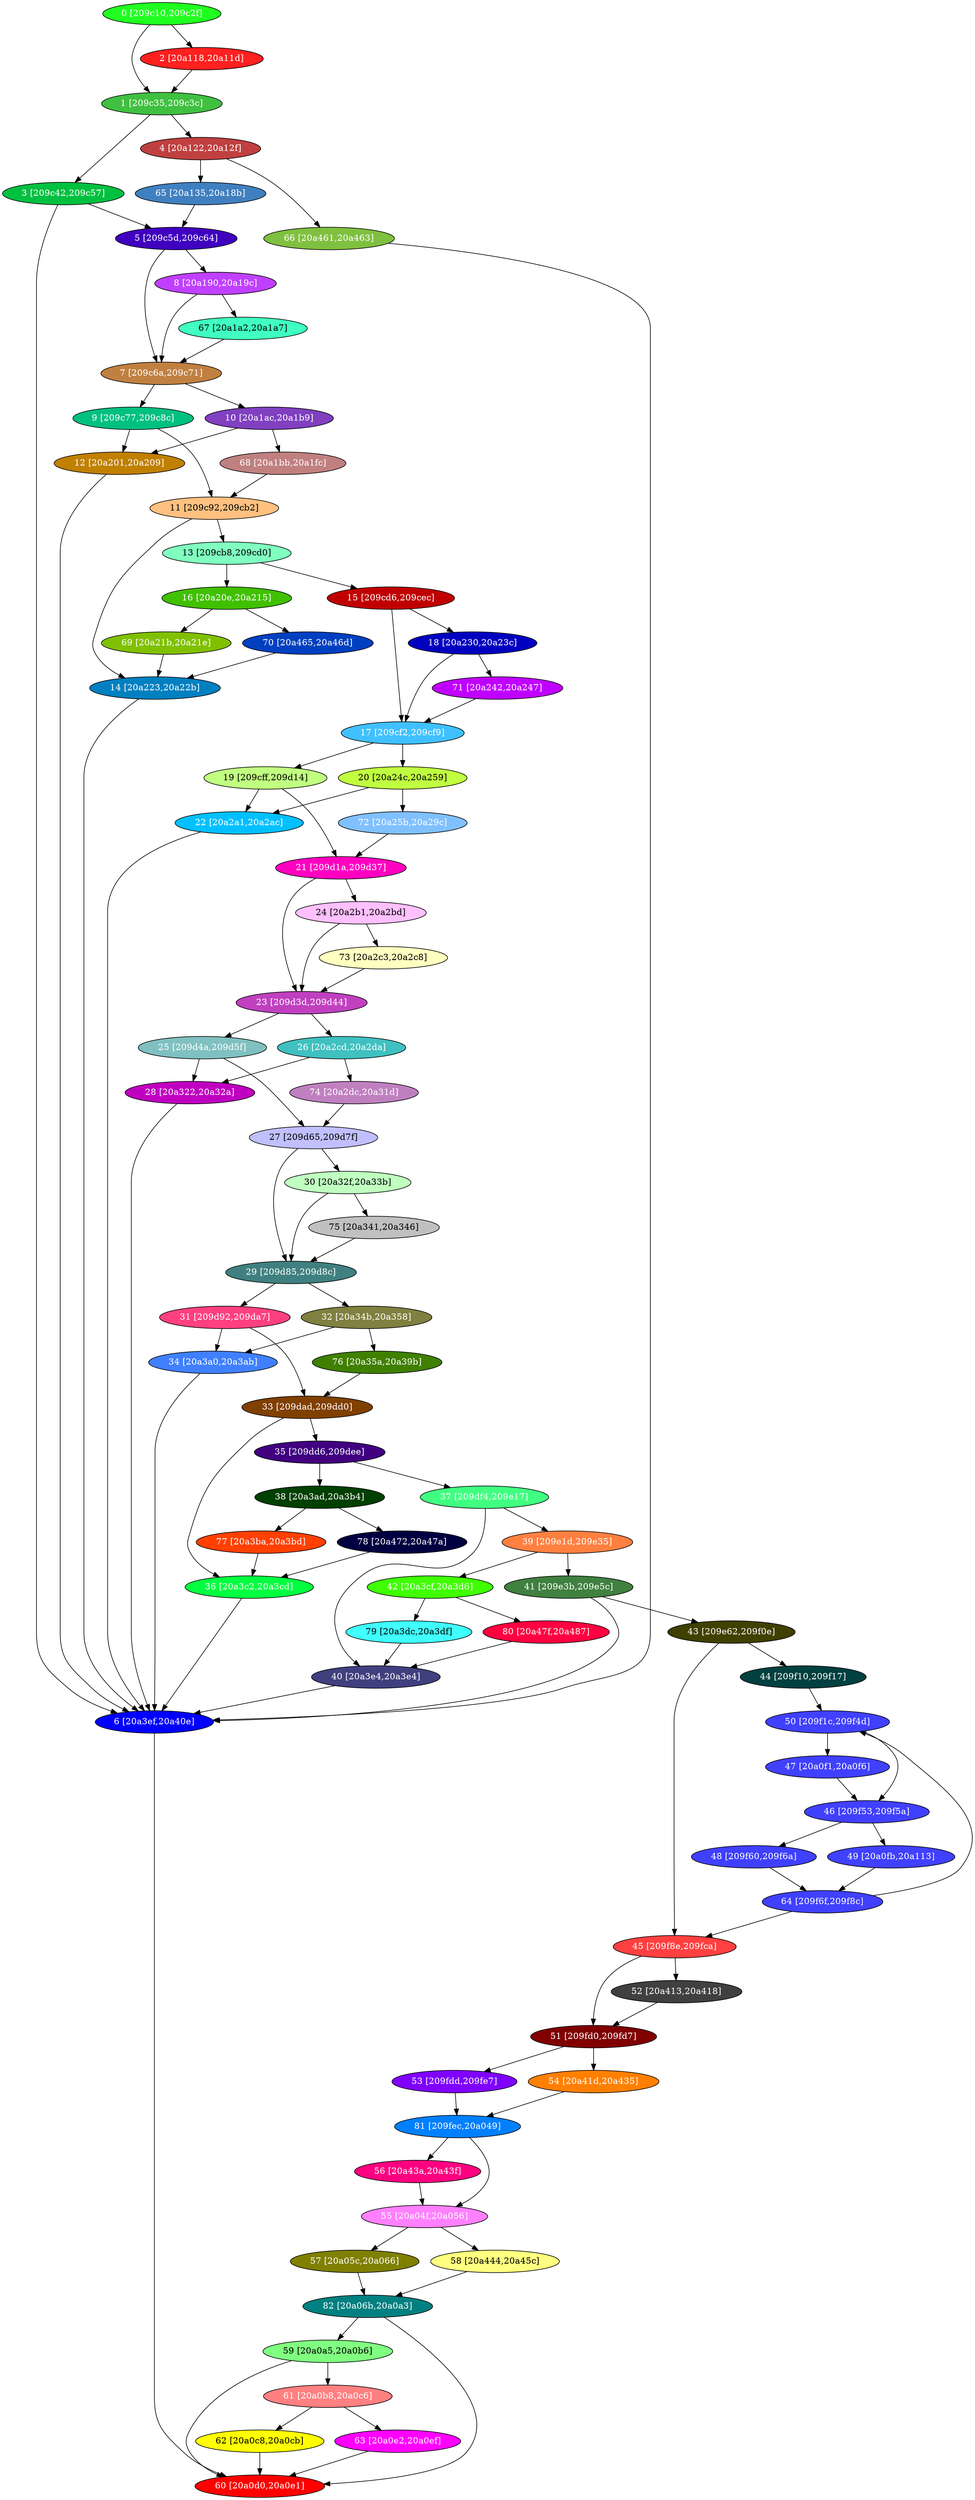 diGraph libnss3{
	libnss3_0  [style=filled fillcolor="#20FF20" fontcolor="#ffffff" shape=oval label="0 [209c10,209c2f]"]
	libnss3_1  [style=filled fillcolor="#40C040" fontcolor="#ffffff" shape=oval label="1 [209c35,209c3c]"]
	libnss3_2  [style=filled fillcolor="#FF2020" fontcolor="#ffffff" shape=oval label="2 [20a118,20a11d]"]
	libnss3_3  [style=filled fillcolor="#00C040" fontcolor="#ffffff" shape=oval label="3 [209c42,209c57]"]
	libnss3_4  [style=filled fillcolor="#C04040" fontcolor="#ffffff" shape=oval label="4 [20a122,20a12f]"]
	libnss3_5  [style=filled fillcolor="#4000C0" fontcolor="#ffffff" shape=oval label="5 [209c5d,209c64]"]
	libnss3_6  [style=filled fillcolor="#0000FF" fontcolor="#ffffff" shape=oval label="6 [20a3ef,20a40e]"]
	libnss3_7  [style=filled fillcolor="#C08040" fontcolor="#ffffff" shape=oval label="7 [209c6a,209c71]"]
	libnss3_8  [style=filled fillcolor="#C040FF" fontcolor="#ffffff" shape=oval label="8 [20a190,20a19c]"]
	libnss3_9  [style=filled fillcolor="#00C080" fontcolor="#ffffff" shape=oval label="9 [209c77,209c8c]"]
	libnss3_a  [style=filled fillcolor="#8040C0" fontcolor="#ffffff" shape=oval label="10 [20a1ac,20a1b9]"]
	libnss3_b  [style=filled fillcolor="#FFC080" fontcolor="#000000" shape=oval label="11 [209c92,209cb2]"]
	libnss3_c  [style=filled fillcolor="#C08000" fontcolor="#ffffff" shape=oval label="12 [20a201,20a209]"]
	libnss3_d  [style=filled fillcolor="#80FFC0" fontcolor="#000000" shape=oval label="13 [209cb8,209cd0]"]
	libnss3_e  [style=filled fillcolor="#0080C0" fontcolor="#ffffff" shape=oval label="14 [20a223,20a22b]"]
	libnss3_f  [style=filled fillcolor="#C00000" fontcolor="#ffffff" shape=oval label="15 [209cd6,209cec]"]
	libnss3_10  [style=filled fillcolor="#40C000" fontcolor="#ffffff" shape=oval label="16 [20a20e,20a215]"]
	libnss3_11  [style=filled fillcolor="#40C0FF" fontcolor="#ffffff" shape=oval label="17 [209cf2,209cf9]"]
	libnss3_12  [style=filled fillcolor="#0000C0" fontcolor="#ffffff" shape=oval label="18 [20a230,20a23c]"]
	libnss3_13  [style=filled fillcolor="#C0FF80" fontcolor="#000000" shape=oval label="19 [209cff,209d14]"]
	libnss3_14  [style=filled fillcolor="#C0FF40" fontcolor="#000000" shape=oval label="20 [20a24c,20a259]"]
	libnss3_15  [style=filled fillcolor="#FF00C0" fontcolor="#ffffff" shape=oval label="21 [209d1a,209d37]"]
	libnss3_16  [style=filled fillcolor="#00C0FF" fontcolor="#ffffff" shape=oval label="22 [20a2a1,20a2ac]"]
	libnss3_17  [style=filled fillcolor="#C040C0" fontcolor="#ffffff" shape=oval label="23 [209d3d,209d44]"]
	libnss3_18  [style=filled fillcolor="#FFC0FF" fontcolor="#000000" shape=oval label="24 [20a2b1,20a2bd]"]
	libnss3_19  [style=filled fillcolor="#80C0C0" fontcolor="#ffffff" shape=oval label="25 [209d4a,209d5f]"]
	libnss3_1a  [style=filled fillcolor="#40C0C0" fontcolor="#ffffff" shape=oval label="26 [20a2cd,20a2da]"]
	libnss3_1b  [style=filled fillcolor="#C0C0FF" fontcolor="#000000" shape=oval label="27 [209d65,209d7f]"]
	libnss3_1c  [style=filled fillcolor="#C000C0" fontcolor="#ffffff" shape=oval label="28 [20a322,20a32a]"]
	libnss3_1d  [style=filled fillcolor="#408080" fontcolor="#ffffff" shape=oval label="29 [209d85,209d8c]"]
	libnss3_1e  [style=filled fillcolor="#C0FFC0" fontcolor="#000000" shape=oval label="30 [20a32f,20a33b]"]
	libnss3_1f  [style=filled fillcolor="#FF4080" fontcolor="#ffffff" shape=oval label="31 [209d92,209da7]"]
	libnss3_20  [style=filled fillcolor="#808040" fontcolor="#ffffff" shape=oval label="32 [20a34b,20a358]"]
	libnss3_21  [style=filled fillcolor="#804000" fontcolor="#ffffff" shape=oval label="33 [209dad,209dd0]"]
	libnss3_22  [style=filled fillcolor="#4080FF" fontcolor="#ffffff" shape=oval label="34 [20a3a0,20a3ab]"]
	libnss3_23  [style=filled fillcolor="#400080" fontcolor="#ffffff" shape=oval label="35 [209dd6,209dee]"]
	libnss3_24  [style=filled fillcolor="#00FF40" fontcolor="#ffffff" shape=oval label="36 [20a3c2,20a3cd]"]
	libnss3_25  [style=filled fillcolor="#40FF80" fontcolor="#ffffff" shape=oval label="37 [209df4,209e17]"]
	libnss3_26  [style=filled fillcolor="#004000" fontcolor="#ffffff" shape=oval label="38 [20a3ad,20a3b4]"]
	libnss3_27  [style=filled fillcolor="#FF8040" fontcolor="#ffffff" shape=oval label="39 [209e1d,209e35]"]
	libnss3_28  [style=filled fillcolor="#404080" fontcolor="#ffffff" shape=oval label="40 [20a3e4,20a3e4]"]
	libnss3_29  [style=filled fillcolor="#408040" fontcolor="#ffffff" shape=oval label="41 [209e3b,209e5c]"]
	libnss3_2a  [style=filled fillcolor="#40FF00" fontcolor="#ffffff" shape=oval label="42 [20a3cf,20a3d6]"]
	libnss3_2b  [style=filled fillcolor="#404000" fontcolor="#ffffff" shape=oval label="43 [209e62,209f0e]"]
	libnss3_2c  [style=filled fillcolor="#004040" fontcolor="#ffffff" shape=oval label="44 [209f10,209f17]"]
	libnss3_2d  [style=filled fillcolor="#FF4040" fontcolor="#ffffff" shape=oval label="45 [209f8e,209fca]"]
	libnss3_2e  [style=filled fillcolor="#4040FF" fontcolor="#ffffff" shape=oval label="46 [209f53,209f5a]"]
	libnss3_2f  [style=filled fillcolor="#4040FF" fontcolor="#ffffff" shape=oval label="47 [20a0f1,20a0f6]"]
	libnss3_30  [style=filled fillcolor="#4040FF" fontcolor="#ffffff" shape=oval label="48 [209f60,209f6a]"]
	libnss3_31  [style=filled fillcolor="#4040FF" fontcolor="#ffffff" shape=oval label="49 [20a0fb,20a113]"]
	libnss3_32  [style=filled fillcolor="#4040FF" fontcolor="#ffffff" shape=oval label="50 [209f1c,209f4d]"]
	libnss3_33  [style=filled fillcolor="#800000" fontcolor="#ffffff" shape=oval label="51 [209fd0,209fd7]"]
	libnss3_34  [style=filled fillcolor="#404040" fontcolor="#ffffff" shape=oval label="52 [20a413,20a418]"]
	libnss3_35  [style=filled fillcolor="#8000FF" fontcolor="#ffffff" shape=oval label="53 [209fdd,209fe7]"]
	libnss3_36  [style=filled fillcolor="#FF8000" fontcolor="#ffffff" shape=oval label="54 [20a41d,20a435]"]
	libnss3_37  [style=filled fillcolor="#FF80FF" fontcolor="#ffffff" shape=oval label="55 [20a04f,20a056]"]
	libnss3_38  [style=filled fillcolor="#FF0080" fontcolor="#ffffff" shape=oval label="56 [20a43a,20a43f]"]
	libnss3_39  [style=filled fillcolor="#808000" fontcolor="#ffffff" shape=oval label="57 [20a05c,20a066]"]
	libnss3_3a  [style=filled fillcolor="#FFFF80" fontcolor="#000000" shape=oval label="58 [20a444,20a45c]"]
	libnss3_3b  [style=filled fillcolor="#80FF80" fontcolor="#000000" shape=oval label="59 [20a0a5,20a0b6]"]
	libnss3_3c  [style=filled fillcolor="#FF0000" fontcolor="#ffffff" shape=oval label="60 [20a0d0,20a0e1]"]
	libnss3_3d  [style=filled fillcolor="#FF8080" fontcolor="#ffffff" shape=oval label="61 [20a0b8,20a0c6]"]
	libnss3_3e  [style=filled fillcolor="#FFFF00" fontcolor="#000000" shape=oval label="62 [20a0c8,20a0cb]"]
	libnss3_3f  [style=filled fillcolor="#FF00FF" fontcolor="#ffffff" shape=oval label="63 [20a0e2,20a0ef]"]
	libnss3_40  [style=filled fillcolor="#4040FF" fontcolor="#ffffff" shape=oval label="64 [209f6f,209f8c]"]
	libnss3_41  [style=filled fillcolor="#4080C0" fontcolor="#ffffff" shape=oval label="65 [20a135,20a18b]"]
	libnss3_42  [style=filled fillcolor="#80C040" fontcolor="#ffffff" shape=oval label="66 [20a461,20a463]"]
	libnss3_43  [style=filled fillcolor="#40FFC0" fontcolor="#000000" shape=oval label="67 [20a1a2,20a1a7]"]
	libnss3_44  [style=filled fillcolor="#C08080" fontcolor="#ffffff" shape=oval label="68 [20a1bb,20a1fc]"]
	libnss3_45  [style=filled fillcolor="#80C000" fontcolor="#ffffff" shape=oval label="69 [20a21b,20a21e]"]
	libnss3_46  [style=filled fillcolor="#0040C0" fontcolor="#ffffff" shape=oval label="70 [20a465,20a46d]"]
	libnss3_47  [style=filled fillcolor="#C000FF" fontcolor="#ffffff" shape=oval label="71 [20a242,20a247]"]
	libnss3_48  [style=filled fillcolor="#80C0FF" fontcolor="#ffffff" shape=oval label="72 [20a25b,20a29c]"]
	libnss3_49  [style=filled fillcolor="#FFFFC0" fontcolor="#000000" shape=oval label="73 [20a2c3,20a2c8]"]
	libnss3_4a  [style=filled fillcolor="#C080C0" fontcolor="#ffffff" shape=oval label="74 [20a2dc,20a31d]"]
	libnss3_4b  [style=filled fillcolor="#C0C0C0" fontcolor="#000000" shape=oval label="75 [20a341,20a346]"]
	libnss3_4c  [style=filled fillcolor="#408000" fontcolor="#ffffff" shape=oval label="76 [20a35a,20a39b]"]
	libnss3_4d  [style=filled fillcolor="#FF4000" fontcolor="#ffffff" shape=oval label="77 [20a3ba,20a3bd]"]
	libnss3_4e  [style=filled fillcolor="#000040" fontcolor="#ffffff" shape=oval label="78 [20a472,20a47a]"]
	libnss3_4f  [style=filled fillcolor="#40FFFF" fontcolor="#000000" shape=oval label="79 [20a3dc,20a3df]"]
	libnss3_50  [style=filled fillcolor="#FF0040" fontcolor="#ffffff" shape=oval label="80 [20a47f,20a487]"]
	libnss3_51  [style=filled fillcolor="#0080FF" fontcolor="#ffffff" shape=oval label="81 [209fec,20a049]"]
	libnss3_52  [style=filled fillcolor="#008080" fontcolor="#ffffff" shape=oval label="82 [20a06b,20a0a3]"]

	libnss3_0 -> libnss3_1
	libnss3_0 -> libnss3_2
	libnss3_1 -> libnss3_3
	libnss3_1 -> libnss3_4
	libnss3_2 -> libnss3_1
	libnss3_3 -> libnss3_5
	libnss3_3 -> libnss3_6
	libnss3_4 -> libnss3_41
	libnss3_4 -> libnss3_42
	libnss3_5 -> libnss3_7
	libnss3_5 -> libnss3_8
	libnss3_6 -> libnss3_3c
	libnss3_7 -> libnss3_9
	libnss3_7 -> libnss3_a
	libnss3_8 -> libnss3_7
	libnss3_8 -> libnss3_43
	libnss3_9 -> libnss3_b
	libnss3_9 -> libnss3_c
	libnss3_a -> libnss3_c
	libnss3_a -> libnss3_44
	libnss3_b -> libnss3_d
	libnss3_b -> libnss3_e
	libnss3_c -> libnss3_6
	libnss3_d -> libnss3_f
	libnss3_d -> libnss3_10
	libnss3_e -> libnss3_6
	libnss3_f -> libnss3_11
	libnss3_f -> libnss3_12
	libnss3_10 -> libnss3_45
	libnss3_10 -> libnss3_46
	libnss3_11 -> libnss3_13
	libnss3_11 -> libnss3_14
	libnss3_12 -> libnss3_11
	libnss3_12 -> libnss3_47
	libnss3_13 -> libnss3_15
	libnss3_13 -> libnss3_16
	libnss3_14 -> libnss3_16
	libnss3_14 -> libnss3_48
	libnss3_15 -> libnss3_17
	libnss3_15 -> libnss3_18
	libnss3_16 -> libnss3_6
	libnss3_17 -> libnss3_19
	libnss3_17 -> libnss3_1a
	libnss3_18 -> libnss3_17
	libnss3_18 -> libnss3_49
	libnss3_19 -> libnss3_1b
	libnss3_19 -> libnss3_1c
	libnss3_1a -> libnss3_1c
	libnss3_1a -> libnss3_4a
	libnss3_1b -> libnss3_1d
	libnss3_1b -> libnss3_1e
	libnss3_1c -> libnss3_6
	libnss3_1d -> libnss3_1f
	libnss3_1d -> libnss3_20
	libnss3_1e -> libnss3_1d
	libnss3_1e -> libnss3_4b
	libnss3_1f -> libnss3_21
	libnss3_1f -> libnss3_22
	libnss3_20 -> libnss3_22
	libnss3_20 -> libnss3_4c
	libnss3_21 -> libnss3_23
	libnss3_21 -> libnss3_24
	libnss3_22 -> libnss3_6
	libnss3_23 -> libnss3_25
	libnss3_23 -> libnss3_26
	libnss3_24 -> libnss3_6
	libnss3_25 -> libnss3_27
	libnss3_25 -> libnss3_28
	libnss3_26 -> libnss3_4d
	libnss3_26 -> libnss3_4e
	libnss3_27 -> libnss3_29
	libnss3_27 -> libnss3_2a
	libnss3_28 -> libnss3_6
	libnss3_29 -> libnss3_6
	libnss3_29 -> libnss3_2b
	libnss3_2a -> libnss3_4f
	libnss3_2a -> libnss3_50
	libnss3_2b -> libnss3_2c
	libnss3_2b -> libnss3_2d
	libnss3_2c -> libnss3_32
	libnss3_2d -> libnss3_33
	libnss3_2d -> libnss3_34
	libnss3_2e -> libnss3_30
	libnss3_2e -> libnss3_31
	libnss3_2f -> libnss3_2e
	libnss3_30 -> libnss3_40
	libnss3_31 -> libnss3_40
	libnss3_32 -> libnss3_2e
	libnss3_32 -> libnss3_2f
	libnss3_33 -> libnss3_35
	libnss3_33 -> libnss3_36
	libnss3_34 -> libnss3_33
	libnss3_35 -> libnss3_51
	libnss3_36 -> libnss3_51
	libnss3_37 -> libnss3_39
	libnss3_37 -> libnss3_3a
	libnss3_38 -> libnss3_37
	libnss3_39 -> libnss3_52
	libnss3_3a -> libnss3_52
	libnss3_3b -> libnss3_3c
	libnss3_3b -> libnss3_3d
	libnss3_3d -> libnss3_3e
	libnss3_3d -> libnss3_3f
	libnss3_3e -> libnss3_3c
	libnss3_3f -> libnss3_3c
	libnss3_40 -> libnss3_2d
	libnss3_40 -> libnss3_32
	libnss3_41 -> libnss3_5
	libnss3_42 -> libnss3_6
	libnss3_43 -> libnss3_7
	libnss3_44 -> libnss3_b
	libnss3_45 -> libnss3_e
	libnss3_46 -> libnss3_e
	libnss3_47 -> libnss3_11
	libnss3_48 -> libnss3_15
	libnss3_49 -> libnss3_17
	libnss3_4a -> libnss3_1b
	libnss3_4b -> libnss3_1d
	libnss3_4c -> libnss3_21
	libnss3_4d -> libnss3_24
	libnss3_4e -> libnss3_24
	libnss3_4f -> libnss3_28
	libnss3_50 -> libnss3_28
	libnss3_51 -> libnss3_37
	libnss3_51 -> libnss3_38
	libnss3_52 -> libnss3_3b
	libnss3_52 -> libnss3_3c
}